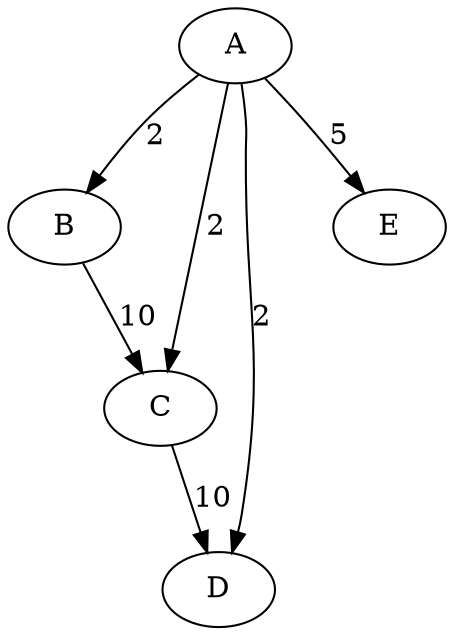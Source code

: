 
digraph {
    A -> B [label=2]
    A -> C [label=2]
    A -> D [label=2]
    B -> C [label=10]
    C -> D [label = 10]
    A -> E[label=5]

}
